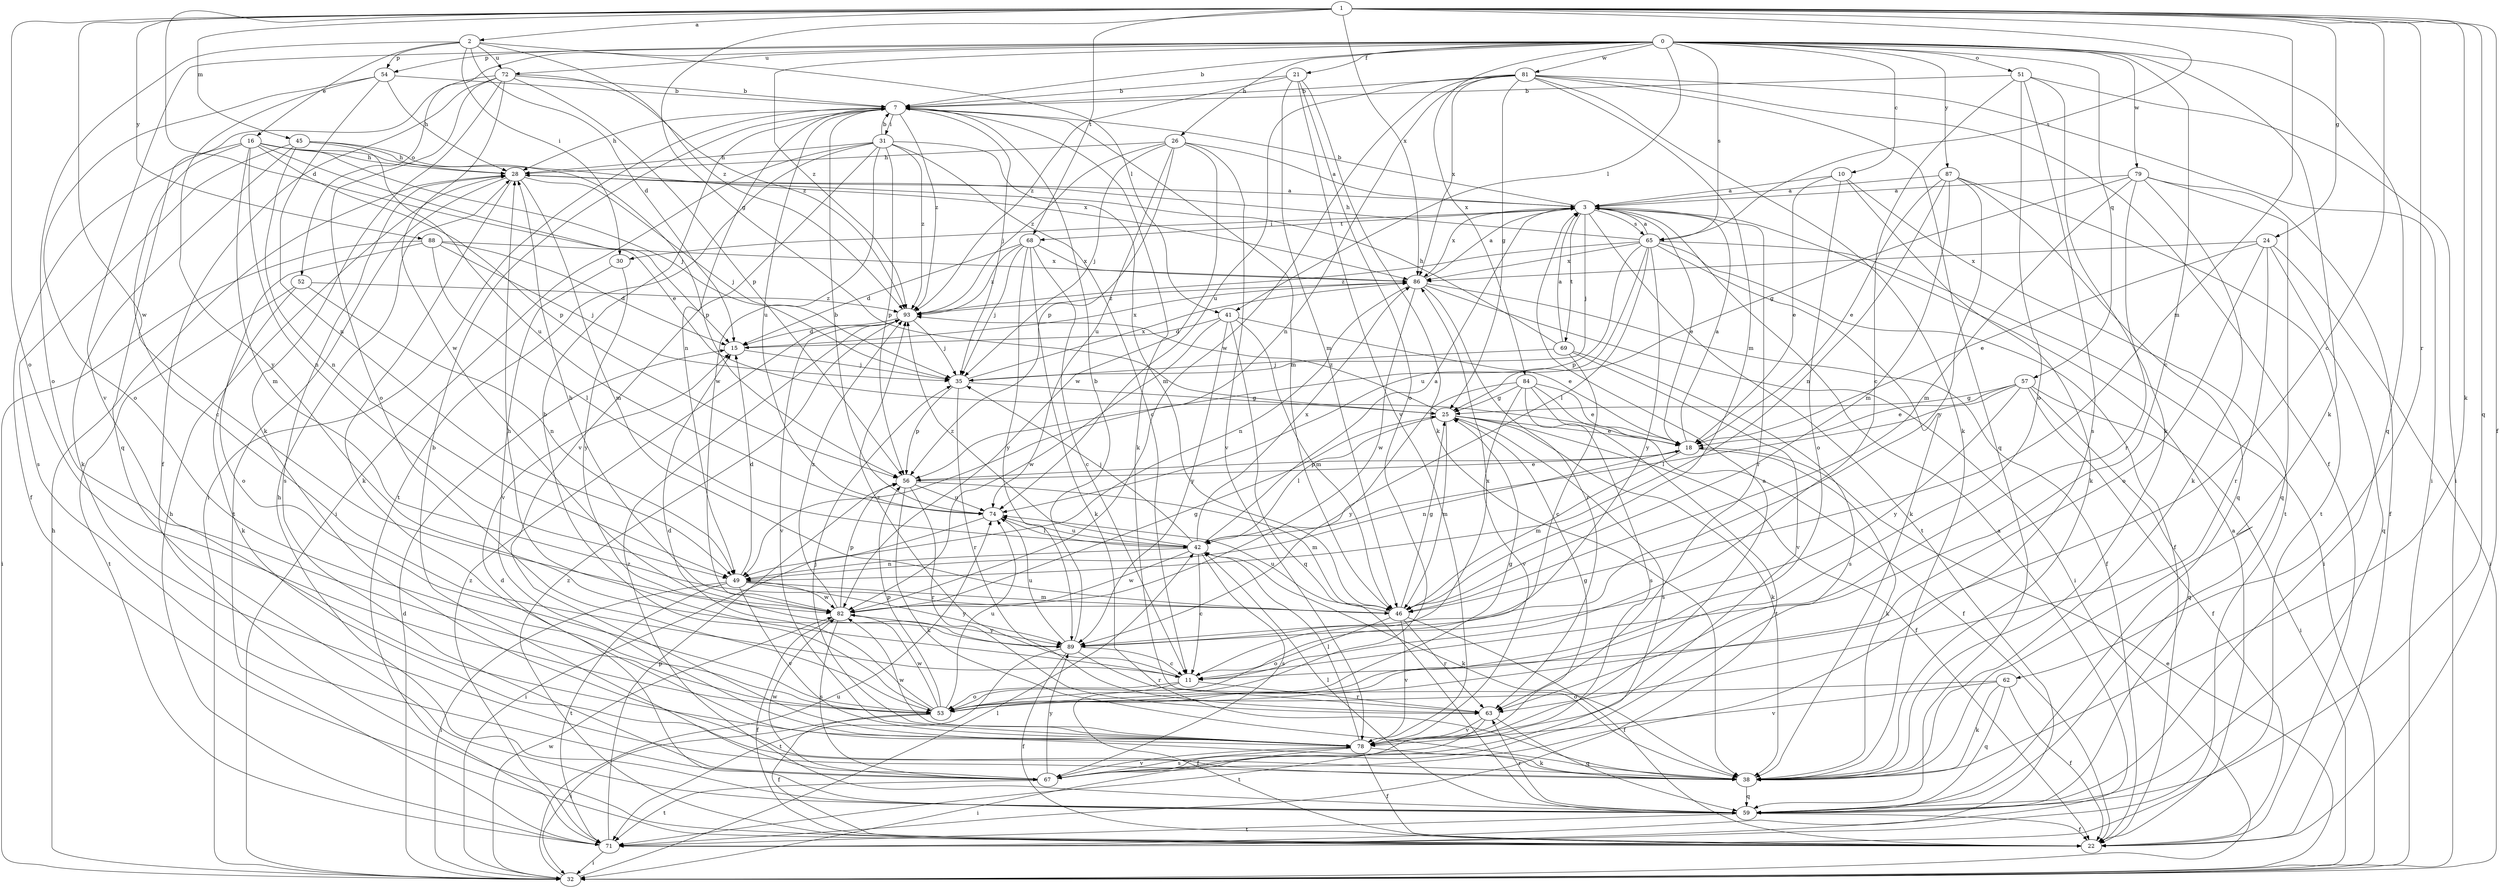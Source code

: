 strict digraph  {
0;
1;
2;
3;
7;
10;
11;
15;
16;
18;
21;
22;
24;
25;
26;
28;
30;
31;
32;
35;
38;
41;
42;
45;
46;
49;
51;
52;
53;
54;
56;
57;
59;
62;
63;
65;
67;
68;
69;
71;
72;
74;
78;
79;
81;
82;
84;
86;
87;
88;
89;
93;
0 -> 7  [label=b];
0 -> 10  [label=c];
0 -> 11  [label=c];
0 -> 21  [label=f];
0 -> 26  [label=h];
0 -> 38  [label=k];
0 -> 41  [label=l];
0 -> 51  [label=o];
0 -> 52  [label=o];
0 -> 54  [label=p];
0 -> 57  [label=q];
0 -> 59  [label=q];
0 -> 65  [label=s];
0 -> 72  [label=u];
0 -> 78  [label=v];
0 -> 79  [label=w];
0 -> 81  [label=w];
0 -> 84  [label=x];
0 -> 87  [label=y];
0 -> 93  [label=z];
1 -> 2  [label=a];
1 -> 11  [label=c];
1 -> 15  [label=d];
1 -> 22  [label=f];
1 -> 24  [label=g];
1 -> 25  [label=g];
1 -> 38  [label=k];
1 -> 45  [label=m];
1 -> 46  [label=m];
1 -> 53  [label=o];
1 -> 59  [label=q];
1 -> 62  [label=r];
1 -> 65  [label=s];
1 -> 68  [label=t];
1 -> 82  [label=w];
1 -> 86  [label=x];
1 -> 88  [label=y];
2 -> 15  [label=d];
2 -> 16  [label=e];
2 -> 30  [label=i];
2 -> 41  [label=l];
2 -> 53  [label=o];
2 -> 54  [label=p];
2 -> 72  [label=u];
2 -> 93  [label=z];
3 -> 7  [label=b];
3 -> 18  [label=e];
3 -> 30  [label=i];
3 -> 35  [label=j];
3 -> 63  [label=r];
3 -> 65  [label=s];
3 -> 68  [label=t];
3 -> 69  [label=t];
3 -> 71  [label=t];
3 -> 86  [label=x];
7 -> 28  [label=h];
7 -> 31  [label=i];
7 -> 32  [label=i];
7 -> 35  [label=j];
7 -> 38  [label=k];
7 -> 46  [label=m];
7 -> 49  [label=n];
7 -> 74  [label=u];
7 -> 93  [label=z];
10 -> 3  [label=a];
10 -> 18  [label=e];
10 -> 38  [label=k];
10 -> 53  [label=o];
10 -> 71  [label=t];
11 -> 22  [label=f];
11 -> 28  [label=h];
11 -> 53  [label=o];
11 -> 63  [label=r];
11 -> 86  [label=x];
11 -> 93  [label=z];
15 -> 35  [label=j];
15 -> 86  [label=x];
16 -> 11  [label=c];
16 -> 18  [label=e];
16 -> 22  [label=f];
16 -> 28  [label=h];
16 -> 35  [label=j];
16 -> 46  [label=m];
16 -> 49  [label=n];
16 -> 56  [label=p];
16 -> 86  [label=x];
18 -> 3  [label=a];
18 -> 38  [label=k];
18 -> 46  [label=m];
18 -> 49  [label=n];
18 -> 56  [label=p];
21 -> 7  [label=b];
21 -> 38  [label=k];
21 -> 46  [label=m];
21 -> 53  [label=o];
21 -> 78  [label=v];
21 -> 93  [label=z];
22 -> 3  [label=a];
22 -> 93  [label=z];
24 -> 18  [label=e];
24 -> 32  [label=i];
24 -> 53  [label=o];
24 -> 59  [label=q];
24 -> 63  [label=r];
24 -> 86  [label=x];
25 -> 18  [label=e];
25 -> 22  [label=f];
25 -> 38  [label=k];
25 -> 42  [label=l];
25 -> 46  [label=m];
25 -> 67  [label=s];
25 -> 93  [label=z];
26 -> 3  [label=a];
26 -> 28  [label=h];
26 -> 35  [label=j];
26 -> 56  [label=p];
26 -> 74  [label=u];
26 -> 78  [label=v];
26 -> 82  [label=w];
26 -> 93  [label=z];
28 -> 3  [label=a];
28 -> 35  [label=j];
28 -> 38  [label=k];
28 -> 46  [label=m];
28 -> 67  [label=s];
28 -> 71  [label=t];
30 -> 78  [label=v];
30 -> 89  [label=y];
31 -> 7  [label=b];
31 -> 11  [label=c];
31 -> 28  [label=h];
31 -> 32  [label=i];
31 -> 46  [label=m];
31 -> 56  [label=p];
31 -> 71  [label=t];
31 -> 78  [label=v];
31 -> 82  [label=w];
31 -> 93  [label=z];
32 -> 15  [label=d];
32 -> 18  [label=e];
32 -> 28  [label=h];
32 -> 42  [label=l];
32 -> 74  [label=u];
32 -> 82  [label=w];
35 -> 25  [label=g];
35 -> 56  [label=p];
35 -> 63  [label=r];
35 -> 86  [label=x];
38 -> 59  [label=q];
41 -> 15  [label=d];
41 -> 18  [label=e];
41 -> 46  [label=m];
41 -> 59  [label=q];
41 -> 82  [label=w];
41 -> 89  [label=y];
42 -> 3  [label=a];
42 -> 11  [label=c];
42 -> 35  [label=j];
42 -> 38  [label=k];
42 -> 49  [label=n];
42 -> 67  [label=s];
42 -> 74  [label=u];
42 -> 82  [label=w];
42 -> 86  [label=x];
42 -> 93  [label=z];
45 -> 28  [label=h];
45 -> 38  [label=k];
45 -> 49  [label=n];
45 -> 56  [label=p];
45 -> 67  [label=s];
45 -> 74  [label=u];
46 -> 22  [label=f];
46 -> 25  [label=g];
46 -> 53  [label=o];
46 -> 63  [label=r];
46 -> 74  [label=u];
46 -> 78  [label=v];
49 -> 15  [label=d];
49 -> 32  [label=i];
49 -> 46  [label=m];
49 -> 71  [label=t];
49 -> 78  [label=v];
49 -> 82  [label=w];
49 -> 89  [label=y];
51 -> 7  [label=b];
51 -> 11  [label=c];
51 -> 32  [label=i];
51 -> 38  [label=k];
51 -> 53  [label=o];
51 -> 67  [label=s];
52 -> 38  [label=k];
52 -> 49  [label=n];
52 -> 71  [label=t];
52 -> 93  [label=z];
53 -> 7  [label=b];
53 -> 15  [label=d];
53 -> 22  [label=f];
53 -> 25  [label=g];
53 -> 32  [label=i];
53 -> 56  [label=p];
53 -> 74  [label=u];
53 -> 82  [label=w];
54 -> 7  [label=b];
54 -> 28  [label=h];
54 -> 49  [label=n];
54 -> 53  [label=o];
54 -> 89  [label=y];
56 -> 18  [label=e];
56 -> 38  [label=k];
56 -> 46  [label=m];
56 -> 63  [label=r];
56 -> 74  [label=u];
57 -> 18  [label=e];
57 -> 22  [label=f];
57 -> 25  [label=g];
57 -> 32  [label=i];
57 -> 42  [label=l];
57 -> 59  [label=q];
57 -> 89  [label=y];
59 -> 15  [label=d];
59 -> 22  [label=f];
59 -> 28  [label=h];
59 -> 42  [label=l];
59 -> 63  [label=r];
59 -> 71  [label=t];
59 -> 93  [label=z];
62 -> 22  [label=f];
62 -> 38  [label=k];
62 -> 53  [label=o];
62 -> 59  [label=q];
62 -> 78  [label=v];
63 -> 59  [label=q];
63 -> 71  [label=t];
63 -> 78  [label=v];
65 -> 3  [label=a];
65 -> 22  [label=f];
65 -> 28  [label=h];
65 -> 32  [label=i];
65 -> 38  [label=k];
65 -> 42  [label=l];
65 -> 56  [label=p];
65 -> 74  [label=u];
65 -> 86  [label=x];
65 -> 89  [label=y];
65 -> 93  [label=z];
67 -> 7  [label=b];
67 -> 71  [label=t];
67 -> 78  [label=v];
67 -> 82  [label=w];
67 -> 89  [label=y];
68 -> 11  [label=c];
68 -> 15  [label=d];
68 -> 35  [label=j];
68 -> 38  [label=k];
68 -> 86  [label=x];
68 -> 89  [label=y];
68 -> 93  [label=z];
69 -> 3  [label=a];
69 -> 11  [label=c];
69 -> 28  [label=h];
69 -> 35  [label=j];
69 -> 67  [label=s];
69 -> 78  [label=v];
71 -> 3  [label=a];
71 -> 28  [label=h];
71 -> 32  [label=i];
71 -> 56  [label=p];
71 -> 93  [label=z];
72 -> 7  [label=b];
72 -> 22  [label=f];
72 -> 38  [label=k];
72 -> 53  [label=o];
72 -> 56  [label=p];
72 -> 59  [label=q];
72 -> 82  [label=w];
72 -> 93  [label=z];
74 -> 7  [label=b];
74 -> 32  [label=i];
74 -> 42  [label=l];
78 -> 3  [label=a];
78 -> 22  [label=f];
78 -> 25  [label=g];
78 -> 32  [label=i];
78 -> 35  [label=j];
78 -> 38  [label=k];
78 -> 42  [label=l];
78 -> 67  [label=s];
78 -> 82  [label=w];
79 -> 3  [label=a];
79 -> 22  [label=f];
79 -> 25  [label=g];
79 -> 38  [label=k];
79 -> 46  [label=m];
79 -> 59  [label=q];
79 -> 63  [label=r];
81 -> 7  [label=b];
81 -> 22  [label=f];
81 -> 25  [label=g];
81 -> 32  [label=i];
81 -> 38  [label=k];
81 -> 46  [label=m];
81 -> 49  [label=n];
81 -> 59  [label=q];
81 -> 74  [label=u];
81 -> 82  [label=w];
81 -> 86  [label=x];
82 -> 22  [label=f];
82 -> 25  [label=g];
82 -> 28  [label=h];
82 -> 56  [label=p];
82 -> 67  [label=s];
82 -> 89  [label=y];
82 -> 93  [label=z];
84 -> 18  [label=e];
84 -> 22  [label=f];
84 -> 25  [label=g];
84 -> 67  [label=s];
84 -> 71  [label=t];
84 -> 78  [label=v];
84 -> 89  [label=y];
86 -> 3  [label=a];
86 -> 22  [label=f];
86 -> 32  [label=i];
86 -> 49  [label=n];
86 -> 63  [label=r];
86 -> 82  [label=w];
86 -> 93  [label=z];
87 -> 3  [label=a];
87 -> 18  [label=e];
87 -> 46  [label=m];
87 -> 49  [label=n];
87 -> 59  [label=q];
87 -> 71  [label=t];
87 -> 89  [label=y];
88 -> 15  [label=d];
88 -> 32  [label=i];
88 -> 35  [label=j];
88 -> 42  [label=l];
88 -> 53  [label=o];
88 -> 86  [label=x];
89 -> 7  [label=b];
89 -> 11  [label=c];
89 -> 22  [label=f];
89 -> 63  [label=r];
89 -> 71  [label=t];
89 -> 74  [label=u];
93 -> 15  [label=d];
93 -> 35  [label=j];
93 -> 78  [label=v];
}
